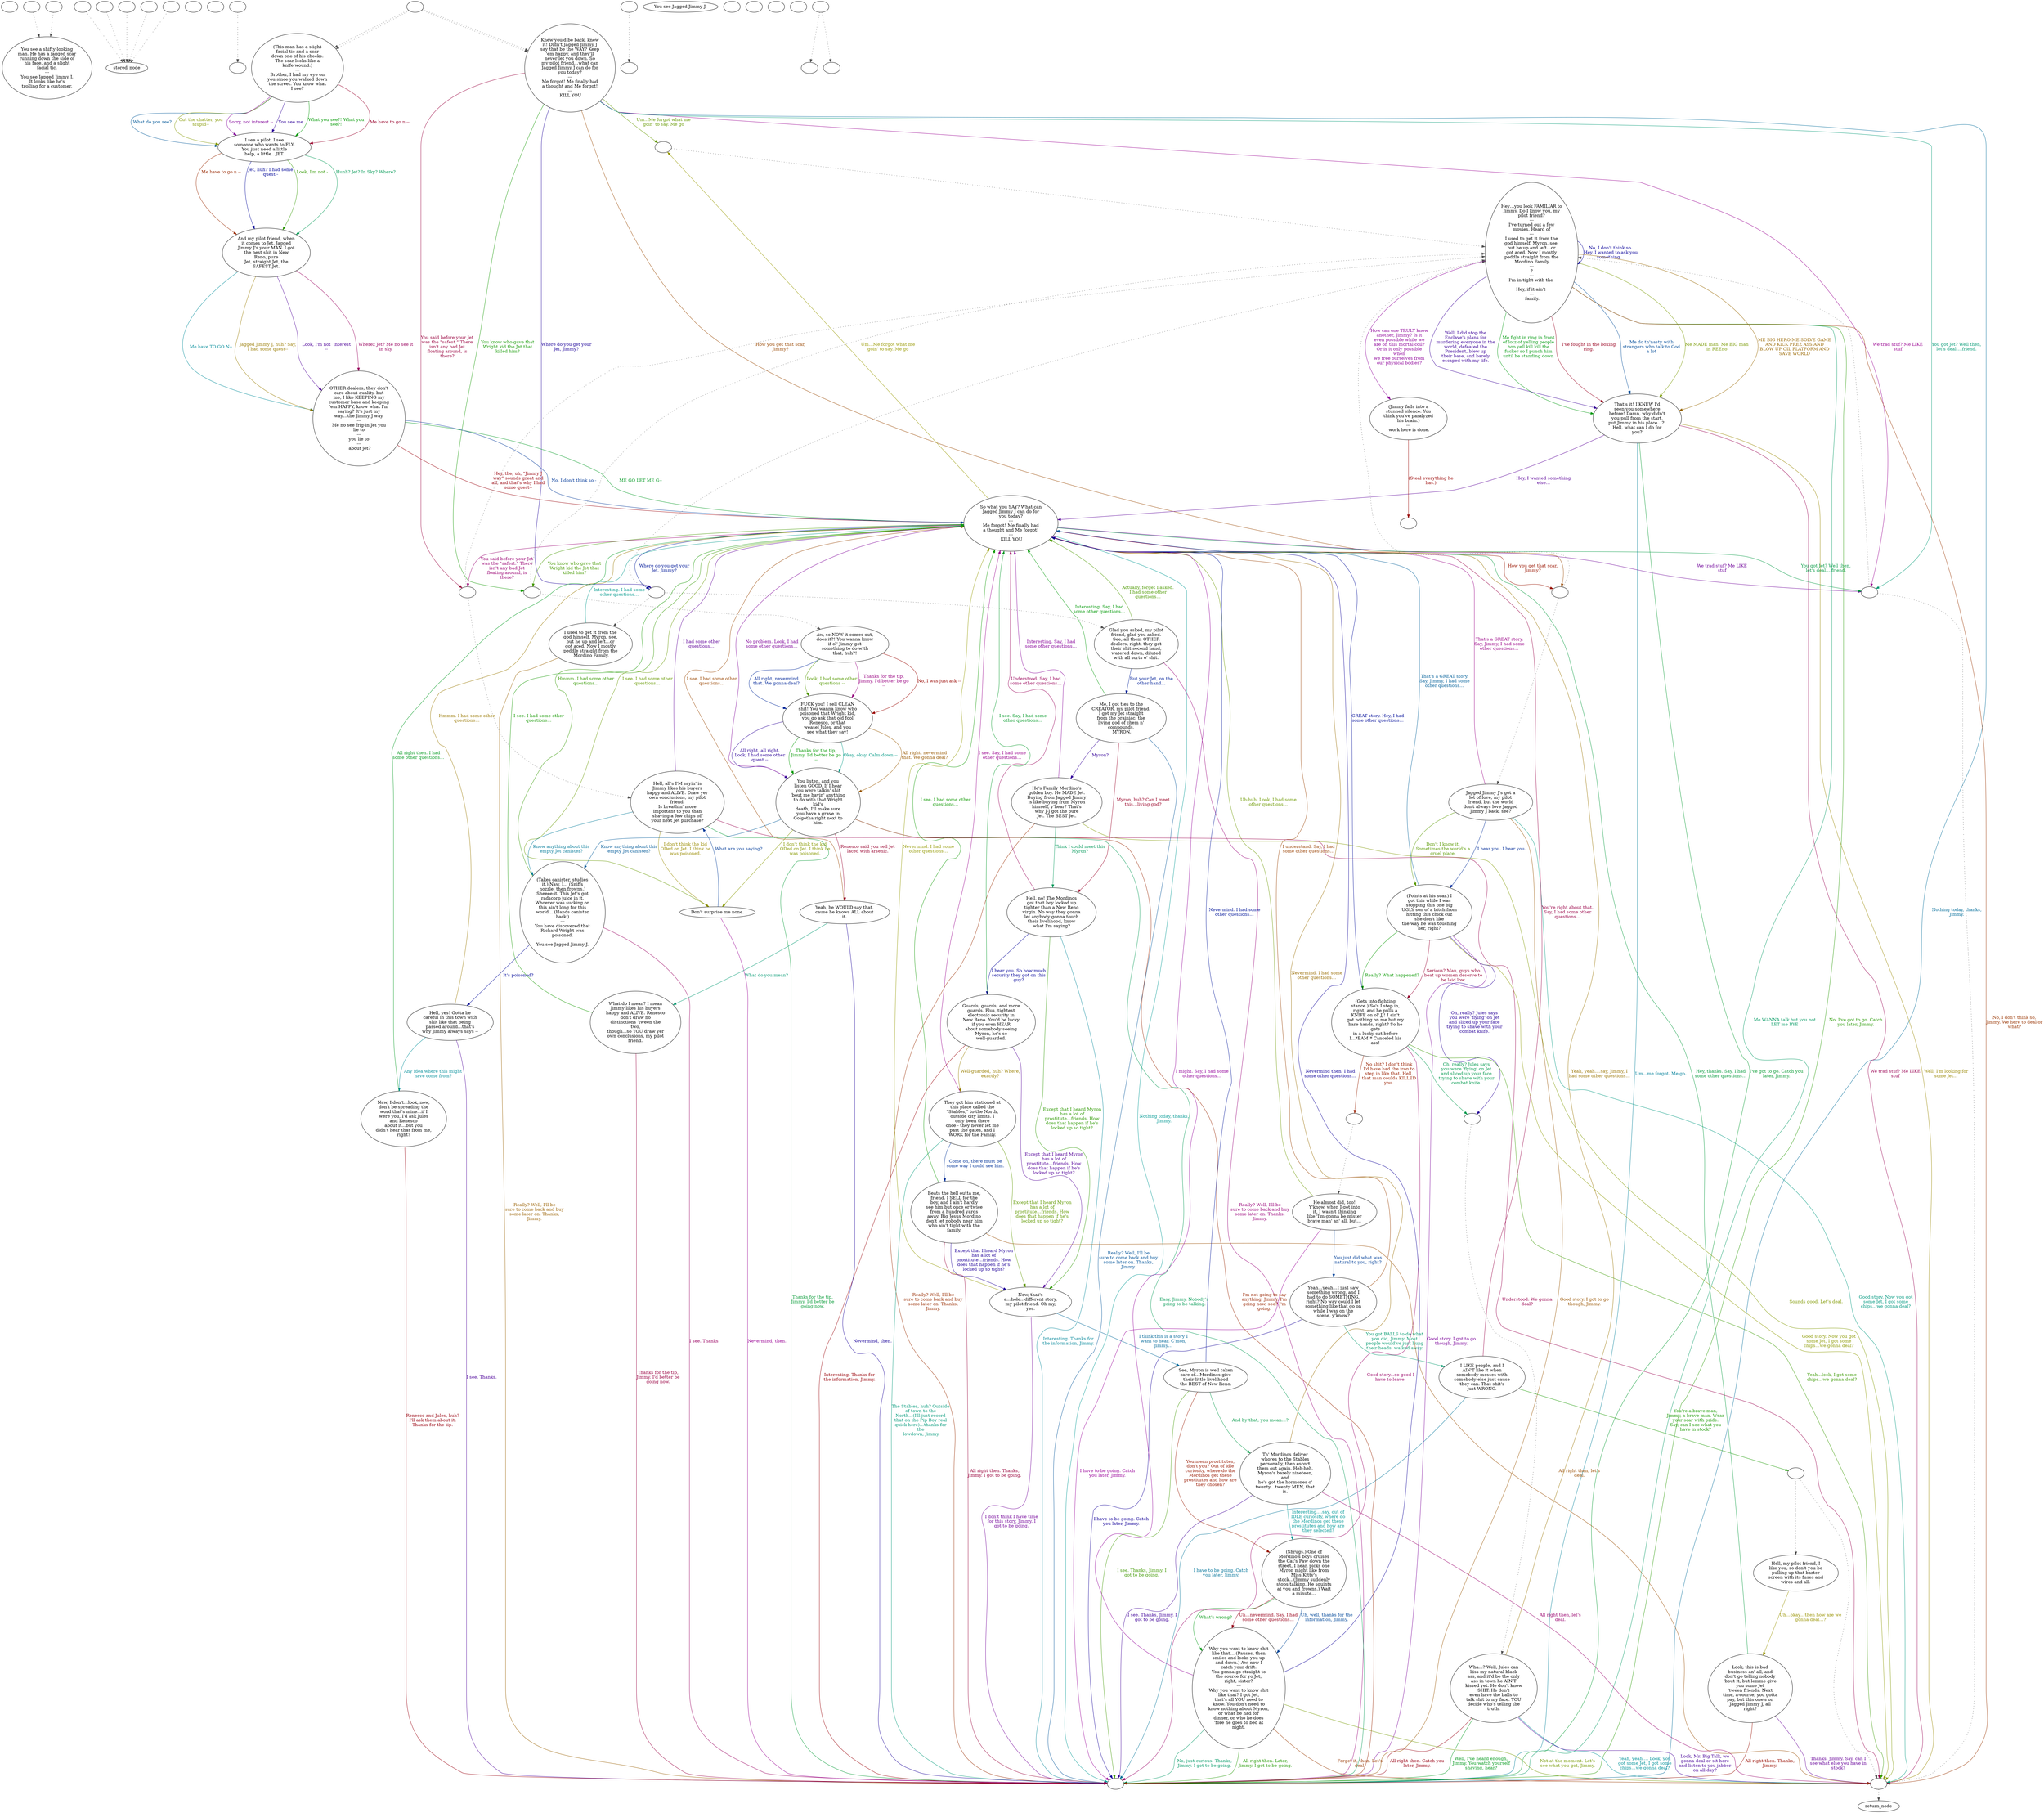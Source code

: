 digraph ncJimmyJ {
  "checkPartyMembersNearDoor" [style=filled       fillcolor="#FFFFFF"       color="#000000"]
  "checkPartyMembersNearDoor" [label=""]
  "ChooseFromList" [style=filled       fillcolor="#FFFFFF"       color="#000000"]
  "ChooseFromList" [label="You see a shifty-looking\nman. He has a jagged scar\nrunning down the side of\nhis face, and a slight\nfacial tic.\n---\nYou see Jagged Jimmy J.\nIt looks like he's\ntrolling for a customer."]
  "CLICK_PREV" [style=filled       fillcolor="#FFFFFF"       color="#000000"]
  "CLICK_PREV" -> "ChooseFromList" [style=dotted color="#555555"]
  "CLICK_PREV" [label=""]
  "CLICK_0" [style=filled       fillcolor="#FFFFFF"       color="#000000"]
  "CLICK_0" -> "stored_node" [style=dotted color="#555555"]
  "CLICK_0" [label=""]
  "CLICK_1" [style=filled       fillcolor="#FFFFFF"       color="#000000"]
  "CLICK_1" -> "stored_node" [style=dotted color="#555555"]
  "CLICK_1" [label=""]
  "CLICK_2" [style=filled       fillcolor="#FFFFFF"       color="#000000"]
  "CLICK_2" -> "stored_node" [style=dotted color="#555555"]
  "CLICK_2" [label=""]
  "CLICK_3" [style=filled       fillcolor="#FFFFFF"       color="#000000"]
  "CLICK_3" -> "stored_node" [style=dotted color="#555555"]
  "CLICK_3" [label=""]
  "CLICK_4" [style=filled       fillcolor="#FFFFFF"       color="#000000"]
  "CLICK_4" -> "stored_node" [style=dotted color="#555555"]
  "CLICK_4" [label=""]
  "CLICK_MORE" [style=filled       fillcolor="#FFFFFF"       color="#000000"]
  "CLICK_MORE" -> "ChooseFromList" [style=dotted color="#555555"]
  "CLICK_MORE" [label=""]
  "start" [style=filled       fillcolor="#FFFFFF"       color="#000000"]
  "start" [label=""]
  "critter_p_proc" [style=filled       fillcolor="#FFFFFF"       color="#000000"]
  "critter_p_proc" [label=""]
  "pickup_p_proc" [style=filled       fillcolor="#FFFFFF"       color="#000000"]
  "pickup_p_proc" -> "Node998" [style=dotted color="#555555"]
  "pickup_p_proc" [label=""]
  "talk_p_proc" [style=filled       fillcolor="#FFFFFF"       color="#000000"]
  "talk_p_proc" -> "Node007" [style=dotted color="#555555"]
  "talk_p_proc" -> "Node007" [style=dotted color="#555555"]
  "talk_p_proc" -> "Node003" [style=dotted color="#555555"]
  "talk_p_proc" -> "Node003" [style=dotted color="#555555"]
  "talk_p_proc" [label=""]
  "destroy_p_proc" [style=filled       fillcolor="#FFFFFF"       color="#000000"]
  "destroy_p_proc" [label=""]
  "look_at_p_proc" [style=filled       fillcolor="#FFFFFF"       color="#000000"]
  "look_at_p_proc" [label="You see Jagged Jimmy J."]
  "description_p_proc" [style=filled       fillcolor="#FFFFFF"       color="#000000"]
  "description_p_proc" [label=""]
  "use_skill_on_p_proc" [style=filled       fillcolor="#FFFFFF"       color="#000000"]
  "use_skill_on_p_proc" [label=""]
  "damage_p_proc" [style=filled       fillcolor="#FFFFFF"       color="#000000"]
  "damage_p_proc" [label=""]
  "map_enter_p_proc" [style=filled       fillcolor="#FFFFFF"       color="#000000"]
  "map_enter_p_proc" [label=""]
  "map_update_p_proc" [style=filled       fillcolor="#FFFFFF"       color="#000000"]
  "map_update_p_proc" -> "destroy_p_proc" [style=dotted color="#555555"]
  "map_update_p_proc" [label=""]
  "timed_event_p_proc" [style=filled       fillcolor="#FFFFFF"       color="#000000"]
  "timed_event_p_proc" -> "Node001" [style=dotted color="#555555"]
  "timed_event_p_proc" -> "Node002" [style=dotted color="#555555"]
  "timed_event_p_proc" [label=""]
  "Node998" [style=filled       fillcolor="#FFFFFF"       color="#000000"]
  "Node998" [label=""]
  "Node999" [style=filled       fillcolor="#FFFFFF"       color="#000000"]
  "Node999" [label=""]
  "Node984" [style=filled       fillcolor="#FFFFFF"       color="#000000"]
  "Node984" -> "return_node" [style=dotted color="#555555"]
  "Node984" [label=""]
  "Node001" [style=filled       fillcolor="#FFFFFF"       color="#000000"]
  "Node001" [label=""]
  "Node002" [style=filled       fillcolor="#FFFFFF"       color="#000000"]
  "Node002" [label=""]
  "Node003" [style=filled       fillcolor="#FFFFFF"       color="#000000"]
  "Node003" [label="(This man has a slight\nfacial tic and a scar\ndown one of his cheeks.\nThe scar looks like a\nknife wound.)\n---\nBrother, I had my eye on\nyou since you walked down\nthe street. You know what\nI see?"]
  "Node003" -> "Node004" [label="You see me" color="#2E0099" fontcolor="#2E0099"]
  "Node003" -> "Node004" [label="What you see?! What you\nsee?!" color="#009902" fontcolor="#009902"]
  "Node003" -> "Node004" [label="Me have to go n --" color="#99002B" fontcolor="#99002B"]
  "Node003" -> "Node004" [label="What do you see?" color="#005899" fontcolor="#005899"]
  "Node003" -> "Node004" [label="Cut the chatter, you\nstupid--" color="#849900" fontcolor="#849900"]
  "Node003" -> "Node004" [label="Sorry, not interest --" color="#810099" fontcolor="#810099"]
  "Node004" [style=filled       fillcolor="#FFFFFF"       color="#000000"]
  "Node004" [label="I see a pilot. I see\nsomeone who wants to FLY.\nYou just need a little\nhelp, a little…JET."]
  "Node004" -> "Node005" [label="Hunh? Jet? In Sky? Where?" color="#009954" fontcolor="#009954"]
  "Node004" -> "Node005" [label="Me have to go n --" color="#992800" fontcolor="#992800"]
  "Node004" -> "Node005" [label="Jet, huh? I had some\nquest--" color="#000599" fontcolor="#000599"]
  "Node004" -> "Node005" [label="Look, I'm not -" color="#319900" fontcolor="#319900"]
  "Node005" [style=filled       fillcolor="#FFFFFF"       color="#000000"]
  "Node005" [label="And my pilot friend, when\nit comes to Jet, Jagged\nJimmy J's your MAN. I got\nthe best shit in New\nReno, pure\nJet, straight Jet, the\nSAFEST Jet."]
  "Node005" -> "Node006" [label="Wherez Jet? Me no see it\nin sky" color="#99005E" fontcolor="#99005E"]
  "Node005" -> "Node006" [label="Me have TO GO N--" color="#008B99" fontcolor="#008B99"]
  "Node005" -> "Node006" [label="Jagged Jimmy J, huh? Say,\nI had some quest--" color="#997B00" fontcolor="#997B00"]
  "Node005" -> "Node006" [label="Look, I'm not  interest\n--" color="#4E0099" fontcolor="#4E0099"]
  "Node006" [style=filled       fillcolor="#FFFFFF"       color="#000000"]
  "Node006" [label="OTHER dealers, they don't\ncare about quality, but\nme, I like KEEPING my\ncustomer base and keeping\n'em HAPPY, know what I'm\nsaying? It's just my\nway…the Jimmy J way.\n---\nMe no see frig-in Jet you\nlie to\n---\n you lie to \n---\n about jet?"]
  "Node006" -> "Node008" [label="ME GO LET ME G--" color="#009921" fontcolor="#009921"]
  "Node006" -> "Node008" [label="Hey, the, uh, \"Jimmy J\nway\" sounds great and\nall, and that's why I had\nsome quest--" color="#99000B" fontcolor="#99000B"]
  "Node006" -> "Node008" [label="No, I don't think so -" color="#003899" fontcolor="#003899"]
  "Node007" [style=filled       fillcolor="#FFFFFF"       color="#000000"]
  "Node007" [label="Knew you'd be back, knew\nit! Didn't Jagged Jimmy J\nsay that be the WAY? Keep\n'em happy, and they'll\nnever let you down. So\nmy pilot friend…what can\nJagged Jimmy J can do for\nyou today?\n---\nMe forgot! Me finally had\na thought and Me forgot!\n---\n KILL YOU"]
  "Node007" -> "Node990" [label="Um...Me forgot what me\ngoin' to say. Me go" color="#659900" fontcolor="#659900"]
  "Node007" -> "Node989" [label="We trad stuf? Me LIKE\nstuf" color="#990091" fontcolor="#990091"]
  "Node007" -> "Node989" [label="You got Jet? Well then,\nlet's deal….friend." color="#009974" fontcolor="#009974"]
  "Node007" -> "Node988" [label="How you get that scar,\nJimmy?" color="#994700" fontcolor="#994700"]
  "Node007" -> "Node987" [label="Where do you get your\nJet, Jimmy?" color="#1B0099" fontcolor="#1B0099"]
  "Node007" -> "Node986" [label="You know who gave that\nWright kid the Jet that\nkilled him?" color="#129900" fontcolor="#129900"]
  "Node007" -> "Node985" [label="You said before your Jet\nwas the \"safest.\" There\nisn't any bad Jet\nfloating around, is\nthere?" color="#99003E" fontcolor="#99003E"]
  "Node007" -> "Node999" [label="Nothing today, thanks,\nJimmy." color="#006B99" fontcolor="#006B99"]
  "Node008" [style=filled       fillcolor="#FFFFFF"       color="#000000"]
  "Node008" [label="So what you SAY? What can\nJagged Jimmy J can do for\nyou today?\n---\nMe forgot! Me finally had\na thought and Me forgot!\n---\n KILL YOU"]
  "Node008" -> "Node990" [label="Um...Me forgot what me\ngoin' to say. Me go" color="#989900" fontcolor="#989900"]
  "Node008" -> "Node989" [label="We trad stuf? Me LIKE\nstuf" color="#6E0099" fontcolor="#6E0099"]
  "Node008" -> "Node989" [label="You got Jet? Well then,\nlet's deal….friend." color="#009941" fontcolor="#009941"]
  "Node008" -> "Node988" [label="How you get that scar,\nJimmy?" color="#991400" fontcolor="#991400"]
  "Node008" -> "Node987" [label="Where do you get your\nJet, Jimmy?" color="#001899" fontcolor="#001899"]
  "Node008" -> "Node986" [label="You know who gave that\nWright kid the Jet that\nkilled him?" color="#459900" fontcolor="#459900"]
  "Node008" -> "Node985" [label="You said before your Jet\nwas the \"safest.\" There\nisn't any bad Jet\nfloating around, is\nthere?" color="#990072" fontcolor="#990072"]
  "Node008" -> "Node999" [label="Nothing today, thanks,\nJimmy." color="#009994" fontcolor="#009994"]
  "Node009" [style=filled       fillcolor="#FFFFFF"       color="#000000"]
  "Node009" [label="Hey…you look FAMILIAR to\nJimmy. Do I know you, my\npilot friend?\n---\nI've turned out a few\nmovies. Heard of\n---\nI used to get it from the\ngod himself, Myron, see,\nbut he up and left...or\ngot aced. Now I mostly\npeddle straight from the\n Mordino Family.\n---\n?\n---\nI'm in tight with the \n---\nHey, if it ain't \n---\n family."]
  "Node009" -> "Node010" [label="ME BIG HERO ME SOLVE GAME\nAND KICK PREZ ASS AND\nBLOW UP OIL FLATFORM AND\nSAVE WORLD" color="#996700" fontcolor="#996700"]
  "Node009" -> "Node010" [label="Well, I did stop the\nEnclave's plans for\nmurdering everyone in the\nworld, defeated the\nPresident, blew up\ntheir base, and barely\nescaped with my life." color="#3A0099" fontcolor="#3A0099"]
  "Node009" -> "Node010" [label="Me fight in ring in front\nof lotz of yelling people\nhoo yell kill kill the\nfucker so I punch him\nuntil he standing down" color="#00990E" fontcolor="#00990E"]
  "Node009" -> "Node010" [label="I've fought in the boxing\nring." color="#99001F" fontcolor="#99001F"]
  "Node009" -> "Node010" [label="Me do th'nasty with\nstrangers who talk to God\na lot" color="#004C99" fontcolor="#004C99"]
  "Node009" -> "Node010" [label="Me MADE man. Me BIG man\nin REEno" color="#789900" fontcolor="#789900"]
  "Node009" -> "Node011" [label="How can one TRULY know\nanother, Jimmy? Is it\neven possible while we\nare on this mortal coil?\nOr is it only possible\nwhen\nwe free ourselves from\nour physical bodies?" color="#8D0099" fontcolor="#8D0099"]
  "Node009" -> "Node999" [label="Me WANNA talk but you not\nLET me BYE" color="#009961" fontcolor="#009961"]
  "Node009" -> "Node984" [label="No, I don't think so,\nJimmy. We here to deal or\nwhat?" color="#993400" fontcolor="#993400"]
  "Node009" -> "Node009" [label="No, I don't think so.\nHey, I wanted to ask you\nsomething…" color="#070099" fontcolor="#070099"]
  "Node009" -> "Node999" [label="No, I've got to go. Catch\nyou later, Jimmy." color="#259900" fontcolor="#259900"]
  "Node010" [style=filled       fillcolor="#FFFFFF"       color="#000000"]
  "Node010" [label="That's it! I KNEW I'd\nseen you somewhere\nbefore! Damn, why didn't\nyou pull from the start,\nput Jimmy in his place…?!\nHell, what can I do for\nyou?"]
  "Node010" -> "Node984" [label="We trad stuf? Me LIKE\nstuf" color="#990052" fontcolor="#990052"]
  "Node010" -> "Node999" [label="Um...me forgot. Me go." color="#007F99" fontcolor="#007F99"]
  "Node010" -> "Node984" [label="Well, I'm looking for\nsome Jet…" color="#998700" fontcolor="#998700"]
  "Node010" -> "Node008" [label="Hey, I wanted something\nelse…" color="#5A0099" fontcolor="#5A0099"]
  "Node010" -> "Node999" [label="I've got to go. Catch you\nlater, Jimmy." color="#00992D" fontcolor="#00992D"]
  "Node011" [style=filled       fillcolor="#FFFFFF"       color="#000000"]
  "Node011" [label="(Jimmy falls into a\nstunned silence. You\nthink you've paralyzed\nhis brain.)\n---\n work here is done."]
  "Node011" -> "Node983" [label="(Steal everything he\nhas.)" color="#990100" fontcolor="#990100"]
  "Node012" [style=filled       fillcolor="#FFFFFF"       color="#000000"]
  "Node012" [label="Jagged Jimmy J's got a\nlot of love, my pilot\nfriend, but the world\ndon't always love Jagged\nJimmy J back, see?"]
  "Node012" -> "Node013" [label="I hear you. I hear you." color="#002C99" fontcolor="#002C99"]
  "Node012" -> "Node013" [label="Don't I know it.\nSometimes the world's a\ncruel place." color="#599900" fontcolor="#599900"]
  "Node012" -> "Node008" [label="That's a GREAT story.\nSay, Jimmy, I had some\nother questions…" color="#990085" fontcolor="#990085"]
  "Node012" -> "Node984" [label="Good story. Now you got\nsome Jet, I got some\nchips…we gonna deal?" color="#009980" fontcolor="#009980"]
  "Node012" -> "Node999" [label="Good story. I got to go\nthough, Jimmy." color="#995400" fontcolor="#995400"]
  "Node013" [style=filled       fillcolor="#FFFFFF"       color="#000000"]
  "Node013" [label="(Points at his scar.) I\ngot this while I was\nstopping this one big\nUGLY son of a bitch from\nhitting this chick cuz\nshe don't like\nthe way he was touching\nher, right?"]
  "Node013" -> "Node981" [label="Oh, really? Jules says\nyou were 'flying' on Jet\nand sliced up your face\ntrying to shave with your\ncombat knife." color="#270099" fontcolor="#270099"]
  "Node013" -> "Node014" [label="Really? What happened?" color="#069900" fontcolor="#069900"]
  "Node013" -> "Node014" [label="Serious? Man, guys who\nbeat up women deserve to\nbe laid low." color="#990032" fontcolor="#990032"]
  "Node013" -> "Node008" [label="That's a GREAT story.\nSay, Jimmy, I had some\nother questions…" color="#005F99" fontcolor="#005F99"]
  "Node013" -> "Node984" [label="Good story. Now you got\nsome Jet, I got some\nchips…we gonna deal?" color="#8C9900" fontcolor="#8C9900"]
  "Node013" -> "Node999" [label="Good story. I got to go\nthough, Jimmy." color="#7A0099" fontcolor="#7A0099"]
  "Node014" [style=filled       fillcolor="#FFFFFF"       color="#000000"]
  "Node014" [label="(Gets into fighting\nstance.) So's I step in,\nright, and he pulls a\nKNIFE on ol' JJ! I ain't\ngot nothing on me but my\nbare hands, right? So he\ngets\nin a lucky cut before\nI…*BAM!* Canceled his\nass!"]
  "Node014" -> "Node981" [label="Oh, really? Jules says\nyou were 'flying' on Jet\nand sliced up your face\ntrying to shave with your\ncombat knife." color="#00994D" fontcolor="#00994D"]
  "Node014" -> "Node982" [label="No shit? I don't think\nI'd have had the iron to\nstep in like that. Hell,\nthat man coulda KILLED\nyou." color="#992000" fontcolor="#992000"]
  "Node014" -> "Node008" [label="GREAT story. Hey, I had\nsome other questions…" color="#000C99" fontcolor="#000C99"]
  "Node014" -> "Node984" [label="Yeah...look, I got some\nchips…we gonna deal?" color="#399900" fontcolor="#399900"]
  "Node014" -> "Node999" [label="Good story...so good I\nhave to leave." color="#990066" fontcolor="#990066"]
  "Node015" [style=filled       fillcolor="#FFFFFF"       color="#000000"]
  "Node015" [label="Wha...? Well, Jules can\nkiss my natural black\nass, and it'd be the only\nass in town he AIN'T\nkissed yet. He don't know\nSHIT. He don't\neven have the balls to\ntalk shit to my face. YOU\ndecide who's telling the\ntruth."]
  "Node015" -> "Node984" [label="Yeah, yeah…. Look, you\ngot some Jet, I got some\nchips…we gonna deal?" color="#009299" fontcolor="#009299"]
  "Node015" -> "Node008" [label="Yeah, yeah….say, Jimmy, I\nhad some other questions…" color="#997300" fontcolor="#997300"]
  "Node015" -> "Node984" [label="Look, Mr. Big Talk, we\ngonna deal or sit here\nand listen to you jabber\non all day?" color="#460099" fontcolor="#460099"]
  "Node015" -> "Node999" [label="Well, I've heard enough,\nJimmy. You watch yourself\nshaving, hear?" color="#00991A" fontcolor="#00991A"]
  "Node015" -> "Node999" [label="All right then. Catch you\nlater, Jimmy." color="#990013" fontcolor="#990013"]
  "Node016" [style=filled       fillcolor="#FFFFFF"       color="#000000"]
  "Node016" [label="He almost did, too!\nY'know, when I got into\nit, I wasn't thinking\nlike 'I'm gonna be mister\nbrave man' an' all, but…"]
  "Node016" -> "Node017" [label="You just did what was\nnatural to you, right?" color="#003F99" fontcolor="#003F99"]
  "Node016" -> "Node008" [label="Uh-huh. Look, I had some\nother questions…" color="#6C9900" fontcolor="#6C9900"]
  "Node016" -> "Node999" [label="I have to be going. Catch\nyou later, Jimmy." color="#990099" fontcolor="#990099"]
  "Node017" [style=filled       fillcolor="#FFFFFF"       color="#000000"]
  "Node017" [label="Yeah…yeah…I just saw\nsomething wrong, and I\nhad to do SOMETHING,\nright? No way could I let\nsomething like that go on\nwhile I was on the\nscene, y'know?"]
  "Node017" -> "Node018" [label="You got BALLS to do what\nyou did, Jimmy. Most\npeople would've just hung\ntheir heads, walked away." color="#00996D" fontcolor="#00996D"]
  "Node017" -> "Node008" [label="I understand. Say, I had\nsome other questions…" color="#994000" fontcolor="#994000"]
  "Node017" -> "Node999" [label="I have to be going. Catch\nyou later, Jimmy." color="#130099" fontcolor="#130099"]
  "Node018" [style=filled       fillcolor="#FFFFFF"       color="#000000"]
  "Node018" [label="I LIKE people, and I\nAIN'T like it when\nsomebody messes with\nsomebody else just cause\nthey can. That shit's\njust WRONG."]
  "Node018" -> "Node980" [label="You're a brave man,\nJimmy, a brave man. Wear\nyour scar with pride.\nSay, can I see what you\nhave in stock?" color="#199900" fontcolor="#199900"]
  "Node018" -> "Node008" [label="You're right about that.\nSay, I had some other\nquestions…" color="#990046" fontcolor="#990046"]
  "Node018" -> "Node999" [label="I have to be going. Catch\nyou later, Jimmy." color="#007399" fontcolor="#007399"]
  "Node019" [style=filled       fillcolor="#FFFFFF"       color="#000000"]
  "Node019" [label="Hell, my pilot friend, I\nlike you, so don't you be\npulling up that barter\nscreen with its fuses and\nwires and all."]
  "Node019" -> "Node020" [label="Uh…okay…then how are we\ngonna deal…?" color="#999300" fontcolor="#999300"]
  "Node020" [style=filled       fillcolor="#FFFFFF"       color="#000000"]
  "Node020" [label="Look, this is bad\nbusiness an' all, and\ndon't go telling nobody\n'bout it, but lemme give\nyou some Jet\n'tween friends. Next\ntime, a-course, you gotta\npay, but this one's on\nJagged Jimmy J, all\nright?"]
  "Node020" -> "Node984" [label="Thanks, Jimmy. Say, can I\nsee what else you have in\nstock?" color="#660099" fontcolor="#660099"]
  "Node020" -> "Node008" [label="Hey, thanks. Say, I had\nsome other questions…" color="#009939" fontcolor="#009939"]
  "Node020" -> "Node999" [label="All right then. Thanks,\nJimmy." color="#990D00" fontcolor="#990D00"]
  "Node021" [style=filled       fillcolor="#FFFFFF"       color="#000000"]
  "Node021" [label="Glad you asked, my pilot\nfriend, glad you asked.\nSee, all them OTHER\ndealers, right, they get\ntheir shit second hand,\nwatered down, diluted\nwith all sorts o' shit."]
  "Node021" -> "Node023" [label="But your Jet, on the\nother hand…" color="#002099" fontcolor="#002099"]
  "Node021" -> "Node008" [label="Actually, forget I asked.\nI had some other\nquestions…" color="#4C9900" fontcolor="#4C9900"]
  "Node021" -> "Node999" [label="Really? Well, I'll be\nsure to come back and buy\nsome later on. Thanks,\nJimmy." color="#990079" fontcolor="#990079"]
  "Node022" [style=filled       fillcolor="#FFFFFF"       color="#000000"]
  "Node022" [label="I used to get it from the\ngod himself, Myron, see,\nbut he up and left...or\ngot aced. Now I mostly\npeddle straight from the\n Mordino Family."]
  "Node022" -> "Node008" [label="Interesting. I had some\nother questions…" color="#00998C" fontcolor="#00998C"]
  "Node022" -> "Node999" [label="Really? Well, I'll be\nsure to come back and buy\nsome later on. Thanks,\nJimmy." color="#996000" fontcolor="#996000"]
  "Node023" [style=filled       fillcolor="#FFFFFF"       color="#000000"]
  "Node023" [label="Me, I got ties to the\nCREATOR, my pilot friend.\nI get my Jet straight\nfrom the brainiac, the\nliving god of chem n'\ncompounds,\n MYRON."]
  "Node023" -> "Node024" [label="Myron?" color="#330099" fontcolor="#330099"]
  "Node023" -> "Node008" [label="Interesting. Say, I had\nsome other questions…" color="#009906" fontcolor="#009906"]
  "Node023" -> "Node025" [label="Myron, huh? Can I meet\nthis…living god?" color="#990026" fontcolor="#990026"]
  "Node023" -> "Node999" [label="Really? Well, I'll be\nsure to come back and buy\nsome later on. Thanks,\nJimmy." color="#005399" fontcolor="#005399"]
  "Node024" [style=filled       fillcolor="#FFFFFF"       color="#000000"]
  "Node024" [label="He's Family Mordino's\ngolden boy. He MADE Jet.\nBuying from Jagged Jimmy\nis like buying from Myron\nhimself, y'hear? That's\nwhy J-J got the pure\nJet. The BEST Jet."]
  "Node024" -> "Node984" [label="Sounds good. Let's deal." color="#809900" fontcolor="#809900"]
  "Node024" -> "Node008" [label="Interesting. Say, I had\nsome other questions…" color="#860099" fontcolor="#860099"]
  "Node024" -> "Node025" [label="Think I could meet this\nMyron?" color="#009959" fontcolor="#009959"]
  "Node024" -> "Node999" [label="Really? Well, I'll be\nsure to come back and buy\nsome later on. Thanks,\nJimmy." color="#992C00" fontcolor="#992C00"]
  "Node025" [style=filled       fillcolor="#FFFFFF"       color="#000000"]
  "Node025" [label="Hell, no! The Mordinos\ngot that boy locked up\ntighter than a New Reno\nvirgin. No way they gonna\nlet anybody gonna touch\ntheir livelihood, know\nwhat I'm saying?"]
  "Node025" -> "Node026" [label="I hear you. So how much\nsecurity they got on this\nguy?" color="#000099" fontcolor="#000099"]
  "Node025" -> "Node029" [label="Except that I heard Myron\nhas a lot of\nprostitute…friends. How\ndoes that happen if he's\nlocked up so tight?" color="#2D9900" fontcolor="#2D9900"]
  "Node025" -> "Node008" [label="Understood. Say, I had\nsome other questions…" color="#990059" fontcolor="#990059"]
  "Node025" -> "Node999" [label="Interesting. Thanks for\nthe information, Jimmy." color="#008699" fontcolor="#008699"]
  "Node026" [style=filled       fillcolor="#FFFFFF"       color="#000000"]
  "Node026" [label="Guards, guards, and more\nguards. Plus, tightest\nelectronic security in\nNew Reno. You'd be lucky\nif you even HEAR\nabout somebody seeing\nMyron, he's so\nwell-guarded."]
  "Node026" -> "Node027" [label="Well-guarded, huh? Where,\nexactly?" color="#997F00" fontcolor="#997F00"]
  "Node026" -> "Node029" [label="Except that I heard Myron\nhas a lot of\nprostitute…friends. How\ndoes that happen if he's\nlocked up so tight?" color="#530099" fontcolor="#530099"]
  "Node026" -> "Node008" [label="I see. Say, I had some\nother questions…" color="#009926" fontcolor="#009926"]
  "Node026" -> "Node999" [label="Interesting. Thanks for\nthe information, Jimmy." color="#990007" fontcolor="#990007"]
  "Node027" [style=filled       fillcolor="#FFFFFF"       color="#000000"]
  "Node027" [label="They got him stationed at\nthis place called the\n\"Stables,\" to the North,\noutside city limits. I\nonly been there\nonce - they never let me\npast the gates, and I\nWORK for the Family."]
  "Node027" -> "Node028" [label="Come on, there must be\nsome way I could see him." color="#003399" fontcolor="#003399"]
  "Node027" -> "Node029" [label="Except that I heard Myron\nhas a lot of\nprostitute…friends. How\ndoes that happen if he's\nlocked up so tight?" color="#609900" fontcolor="#609900"]
  "Node027" -> "Node008" [label="I see. Say, I had some\nother questions…" color="#99008D" fontcolor="#99008D"]
  "Node027" -> "Node999" [label="The Stables, huh? Outside\nof town to the\nNorth…(I'll just record\nthat on the Pip Boy real\nquick here)…thanks for\nthe\n lowdown, Jimmy." color="#009979" fontcolor="#009979"]
  "Node028" [style=filled       fillcolor="#FFFFFF"       color="#000000"]
  "Node028" [label="Beats the hell outta me,\nfriend. I SELL for the\nboy, and I ain't hardly\nsee him but once or twice\nfrom a hundred yards\naway. Big Jesus Mordino\ndon't let nobody near him\nwho ain't tight with the\nfamily."]
  "Node028" -> "Node984" [label="All right then, let's\ndeal." color="#994C00" fontcolor="#994C00"]
  "Node028" -> "Node029" [label="Except that I heard Myron\nhas a lot of\nprostitute…friends. How\ndoes that happen if he's\nlocked up so tight?" color="#1F0099" fontcolor="#1F0099"]
  "Node028" -> "Node008" [label="I see. I had some other\nquestions…" color="#0D9900" fontcolor="#0D9900"]
  "Node028" -> "Node999" [label="All right then. Thanks,\nJimmy. I got to be going." color="#99003A" fontcolor="#99003A"]
  "Node029" [style=filled       fillcolor="#FFFFFF"       color="#000000"]
  "Node029" [label="Now, that's\na…hole…different story,\nmy pilot friend. Oh my,\nyes."]
  "Node029" -> "Node030" [label="I think this is a story I\nwant to hear. C'mon,\nJimmy…" color="#006799" fontcolor="#006799"]
  "Node029" -> "Node008" [label="Nevermind. I had some\nother questions…" color="#939900" fontcolor="#939900"]
  "Node029" -> "Node999" [label="I don't think I have time\nfor this story, Jimmy. I\ngot to be going." color="#720099" fontcolor="#720099"]
  "Node030" [style=filled       fillcolor="#FFFFFF"       color="#000000"]
  "Node030" [label="See, Myron is well taken\ncare of…Mordinos give\ntheir little livelihood\nthe BEST of New Reno."]
  "Node030" -> "Node031" [label="And by that, you mean…?" color="#009946" fontcolor="#009946"]
  "Node030" -> "Node032" [label="You mean prostitutes,\ndon't you? Out of idle\ncuriosity, where do the\nMordinos get these\nprostitutes and how are\nthey chosen?" color="#991900" fontcolor="#991900"]
  "Node030" -> "Node008" [label="Nevermind. I had some\nother questions…" color="#001499" fontcolor="#001499"]
  "Node030" -> "Node999" [label="I see. Thanks, Jimmy. I\ngot to be going." color="#409900" fontcolor="#409900"]
  "Node031" [style=filled       fillcolor="#FFFFFF"       color="#000000"]
  "Node031" [label="Th' Mordinos deliver\nwhores to the Stables\npersonally, then escort\nthem out again. Heh-heh.\nMyron's barely nineteen,\nand\nhe's got the hormones o'\ntwenty…twenty MEN, that\nis."]
  "Node031" -> "Node984" [label="All right then, let's\ndeal." color="#99006D" fontcolor="#99006D"]
  "Node031" -> "Node032" [label="Interesting….say, out of\nIDLE curiosity, where do\nthe Mordinos get these\nprostitutes and how are\nthey selected?" color="#009998" fontcolor="#009998"]
  "Node031" -> "Node008" [label="Nevermind. I had some\nother questions…" color="#996C00" fontcolor="#996C00"]
  "Node031" -> "Node999" [label="I see. Thanks, Jimmy. I\ngot to be going." color="#3F0099" fontcolor="#3F0099"]
  "Node032" [style=filled       fillcolor="#FFFFFF"       color="#000000"]
  "Node032" [label="(Shrugs.) One of\nMordino's boys cruises\nthe Cat's Paw down the\nstreet, I hear, picks one\nMyron might like from\nMiss Kitty's\nstock…(Jimmy suddenly\nstops talking. He squints\nat you and frowns.) Wait\na minute..."]
  "Node032" -> "Node033" [label="What's wrong?" color="#009912" fontcolor="#009912"]
  "Node032" -> "Node033" [label="Uh…nevermind. Say, I had\nsome other questions…" color="#99001A" fontcolor="#99001A"]
  "Node032" -> "Node033" [label="Uh, well, thanks for the\ninformation, Jimmy." color="#004799" fontcolor="#004799"]
  "Node033" [style=filled       fillcolor="#FFFFFF"       color="#000000"]
  "Node033" [label="Why you want to know shit\nlike that… (Pauses, then\nsmiles and looks you up\nand down.) Aw, now I\ncatch your drift.\nYou gonna go straight to\nthe source for yo Jet,\nright, sister?\n---\nWhy you want to know shit\nlike that? I got Jet,\nthat's all YOU need to\nknow. You don't need to\nknow nothing about Myron,\nor what he had for\ndinner, or who he does\n'fore he goes to bed at\nnight."]
  "Node033" -> "Node984" [label="Not at the moment. Let's\nsee what you got, Jimmy." color="#749900" fontcolor="#749900"]
  "Node033" -> "Node008" [label="I might. Say, I had some\nother questions…" color="#920099" fontcolor="#920099"]
  "Node033" -> "Node999" [label="No, just curious. Thanks,\nJimmy. I got to be going." color="#009965" fontcolor="#009965"]
  "Node033" -> "Node984" [label="Forget it, then. Let's\ndeal." color="#993900" fontcolor="#993900"]
  "Node033" -> "Node008" [label="Nevermind then. I had\nsome other questions…" color="#0C0099" fontcolor="#0C0099"]
  "Node033" -> "Node999" [label="All right then. Later,\nJimmy. I got to be going." color="#219900" fontcolor="#219900"]
  "Node036" [style=filled       fillcolor="#FFFFFF"       color="#000000"]
  "Node036" [label="Hell, all's I'M sayin' is\nJimmy likes his buyers\nhappy and ALIVE. Draw yer\nown conclusions, my pilot\nfriend.\nIs breathin' more\nimportant to you than\nshaving a few chips off\nyour next Jet purchase?"]
  "Node036" -> "Node984" [label="Understood. We gonna\ndeal?" color="#99004D" fontcolor="#99004D"]
  "Node036" -> "Node040" [label="Know anything about this\nempty Jet canister?" color="#007A99" fontcolor="#007A99"]
  "Node036" -> "Node043" [label="I don't think the kid\nODed on Jet. I think he\nwas poisoned." color="#998B00" fontcolor="#998B00"]
  "Node036" -> "Node008" [label="I had some other\nquestions…" color="#5F0099" fontcolor="#5F0099"]
  "Node036" -> "Node999" [label="Thanks for the tip,\nJimmy. I'd better be\ngoing now." color="#009932" fontcolor="#009932"]
  "Node037" [style=filled       fillcolor="#FFFFFF"       color="#000000"]
  "Node037" [label="Aw, so NOW it comes out,\ndoes it?! You wanna know\nif ol' Jimmy got\nsomething to do with\nthat, huh?!"]
  "Node037" -> "Node038" [label="No, I was just ask --" color="#990500" fontcolor="#990500"]
  "Node037" -> "Node038" [label="All right, nevermind\nthat. We gonna deal?" color="#002799" fontcolor="#002799"]
  "Node037" -> "Node038" [label="Look, I had some other\nquestions --" color="#549900" fontcolor="#549900"]
  "Node037" -> "Node038" [label="Thanks for the tip,\nJimmy. I'd better be go\n--" color="#990081" fontcolor="#990081"]
  "Node038" [style=filled       fillcolor="#FFFFFF"       color="#000000"]
  "Node038" [label="FUCK you! I sell CLEAN\nshit! You wanna know who\npoisoned that Wright kid,\nyou go ask that old fool\nRenesco, or that\nweasel Jules, and you\nsee what they say!"]
  "Node038" -> "Node039" [label="Okay, okay. Calm down --" color="#009985" fontcolor="#009985"]
  "Node038" -> "Node039" [label="All right, nevermind\nthat. We gonna deal?" color="#995800" fontcolor="#995800"]
  "Node038" -> "Node039" [label="All right, all right.\nLook, I had some other\nquest --" color="#2B0099" fontcolor="#2B0099"]
  "Node038" -> "Node039" [label="Thanks for the tip,\nJimmy. I'd better be go\n--" color="#019900" fontcolor="#019900"]
  "Node039" [style=filled       fillcolor="#FFFFFF"       color="#000000"]
  "Node039" [label="You listen, and you\nlisten GOOD. If I hear\nyou were talkin' shit\n'bout me havin' anything\nto do with that Wright\nkid's\ndeath, I'll make sure\nyou have a grave in\nGolgotha right next to\nhim."]
  "Node039" -> "Node044" [label="Renesco said you sell Jet\nlaced with arsenic." color="#99002E" fontcolor="#99002E"]
  "Node039" -> "Node040" [label="Know anything about this\nempty Jet canister?" color="#005A99" fontcolor="#005A99"]
  "Node039" -> "Node043" [label="I don't think the kid\nODed on Jet. I think he\nwas poisoned." color="#879900" fontcolor="#879900"]
  "Node039" -> "Node008" [label="No problem. Look, I had\nsome other questions…" color="#7E0099" fontcolor="#7E0099"]
  "Node039" -> "Node999" [label="Easy, Jimmy. Nobody's\ngoing to be talking." color="#009952" fontcolor="#009952"]
  "Node039" -> "Node999" [label="I'm not going to say\nanything, Jimmy. I'm\ngoing now, see? I'm\ngoing." color="#992500" fontcolor="#992500"]
  "Node040" [style=filled       fillcolor="#FFFFFF"       color="#000000"]
  "Node040" [label="(Takes canister, studies\nit.) Naw, I... (Sniffs\nnozzle, then frowns.)\nSheeee-it. This Jet's got\nradscorp juice in it.\nWhoever was sucking on\nthis ain't long for this\nworld... (Hands canister\nback.)\n---\nYou have discovered that\nRichard Wright was\npoisoned.\n---\nYou see Jagged Jimmy J."]
  "Node040" -> "Node041" [label="It's poisoned?" color="#000899" fontcolor="#000899"]
  "Node040" -> "Node008" [label="Hmmm. I had some other\nquestions…" color="#349900" fontcolor="#349900"]
  "Node040" -> "Node999" [label="I see. Thanks." color="#990061" fontcolor="#990061"]
  "Node041" [style=filled       fillcolor="#FFFFFF"       color="#000000"]
  "Node041" [label="Hell, yes! Gotta be\ncareful in this town with\nshit like that being\npassed around...that's\nwhy Jimmy always says --"]
  "Node041" -> "Node042" [label="Any idea where this might\nhave come from?" color="#008E99" fontcolor="#008E99"]
  "Node041" -> "Node008" [label="Hmmm. I had some other\nquestions…" color="#997800" fontcolor="#997800"]
  "Node041" -> "Node999" [label="I see. Thanks." color="#4B0099" fontcolor="#4B0099"]
  "Node042" [style=filled       fillcolor="#FFFFFF"       color="#000000"]
  "Node042" [label="Naw, I don't...look, now,\ndon't be spreading the\nword that's mine...if I\nwere you, I'd ask Jules\nand Renesco\nabout it...but you\ndidn't hear that from me,\nright?"]
  "Node042" -> "Node008" [label="All right then. I had\nsome other questions…" color="#00991E" fontcolor="#00991E"]
  "Node042" -> "Node999" [label="Renesco and Jules, huh?\nI'll ask them about it.\nThanks for the tip." color="#99000E" fontcolor="#99000E"]
  "Node043" [style=filled       fillcolor="#FFFFFF"       color="#000000"]
  "Node043" [label="Don't surprise me none."]
  "Node043" -> "Node036" [label="What are you saying?" color="#003B99" fontcolor="#003B99"]
  "Node043" -> "Node008" [label="I see. I had some other\nquestions…" color="#679900" fontcolor="#679900"]
  "Node043" -> "Node999" [label="Nevermind, then." color="#990094" fontcolor="#990094"]
  "Node044" [style=filled       fillcolor="#FFFFFF"       color="#000000"]
  "Node044" [label="Yeah, he WOULD say that,\ncause he knows ALL about\nit."]
  "Node044" -> "Node045" [label="What do you mean?" color="#009971" fontcolor="#009971"]
  "Node044" -> "Node008" [label="I see. I had some other\nquestions…" color="#994500" fontcolor="#994500"]
  "Node044" -> "Node999" [label="Nevermind, then." color="#180099" fontcolor="#180099"]
  "Node045" [style=filled       fillcolor="#FFFFFF"       color="#000000"]
  "Node045" [label="What do I mean? I mean\nJimmy likes his buyers\nhappy and ALIVE. Renesco\ndon't draw no\ndistinctions 'tween the\ntwo,\nthough...so YOU draw yer\nown conclusions, my pilot\nfriend."]
  "Node045" -> "Node008" [label="I see. I had some other\nquestions…" color="#159900" fontcolor="#159900"]
  "Node045" -> "Node999" [label="Thanks for the tip,\nJimmy. I'd better be\ngoing now." color="#990041" fontcolor="#990041"]
  "Node990" [style=filled       fillcolor="#FFFFFF"       color="#000000"]
  "Node990" -> "Node009" [style=dotted color="#555555"]
  "Node990" [label=""]
  "Node989" [style=filled       fillcolor="#FFFFFF"       color="#000000"]
  "Node989" -> "Node009" [style=dotted color="#555555"]
  "Node989" -> "Node984" [style=dotted color="#555555"]
  "Node989" [label=""]
  "Node988" [style=filled       fillcolor="#FFFFFF"       color="#000000"]
  "Node988" -> "Node009" [style=dotted color="#555555"]
  "Node988" -> "Node012" [style=dotted color="#555555"]
  "Node988" [label=""]
  "Node987" [style=filled       fillcolor="#FFFFFF"       color="#000000"]
  "Node987" -> "Node009" [style=dotted color="#555555"]
  "Node987" -> "Node022" [style=dotted color="#555555"]
  "Node987" -> "Node021" [style=dotted color="#555555"]
  "Node987" [label=""]
  "Node986" [style=filled       fillcolor="#FFFFFF"       color="#000000"]
  "Node986" -> "Node009" [style=dotted color="#555555"]
  "Node986" -> "Node037" [style=dotted color="#555555"]
  "Node986" [label=""]
  "Node985" [style=filled       fillcolor="#FFFFFF"       color="#000000"]
  "Node985" -> "Node009" [style=dotted color="#555555"]
  "Node985" -> "Node036" [style=dotted color="#555555"]
  "Node985" [label=""]
  "Node983" [style=filled       fillcolor="#FFFFFF"       color="#000000"]
  "Node983" [label=""]
  "Node982" [style=filled       fillcolor="#FFFFFF"       color="#000000"]
  "Node982" -> "Node016" [style=dotted color="#555555"]
  "Node982" [label=""]
  "Node981" [style=filled       fillcolor="#FFFFFF"       color="#000000"]
  "Node981" -> "Node015" [style=dotted color="#555555"]
  "Node981" [label=""]
  "Node980" [style=filled       fillcolor="#FFFFFF"       color="#000000"]
  "Node980" -> "Node984" [style=dotted color="#555555"]
  "Node980" -> "Node019" [style=dotted color="#555555"]
  "Node980" [label=""]
}